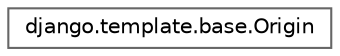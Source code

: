 digraph "Graphical Class Hierarchy"
{
 // LATEX_PDF_SIZE
  bgcolor="transparent";
  edge [fontname=Helvetica,fontsize=10,labelfontname=Helvetica,labelfontsize=10];
  node [fontname=Helvetica,fontsize=10,shape=box,height=0.2,width=0.4];
  rankdir="LR";
  Node0 [id="Node000000",label="django.template.base.Origin",height=0.2,width=0.4,color="grey40", fillcolor="white", style="filled",URL="$classdjango_1_1template_1_1base_1_1_origin.html",tooltip=" "];
}
